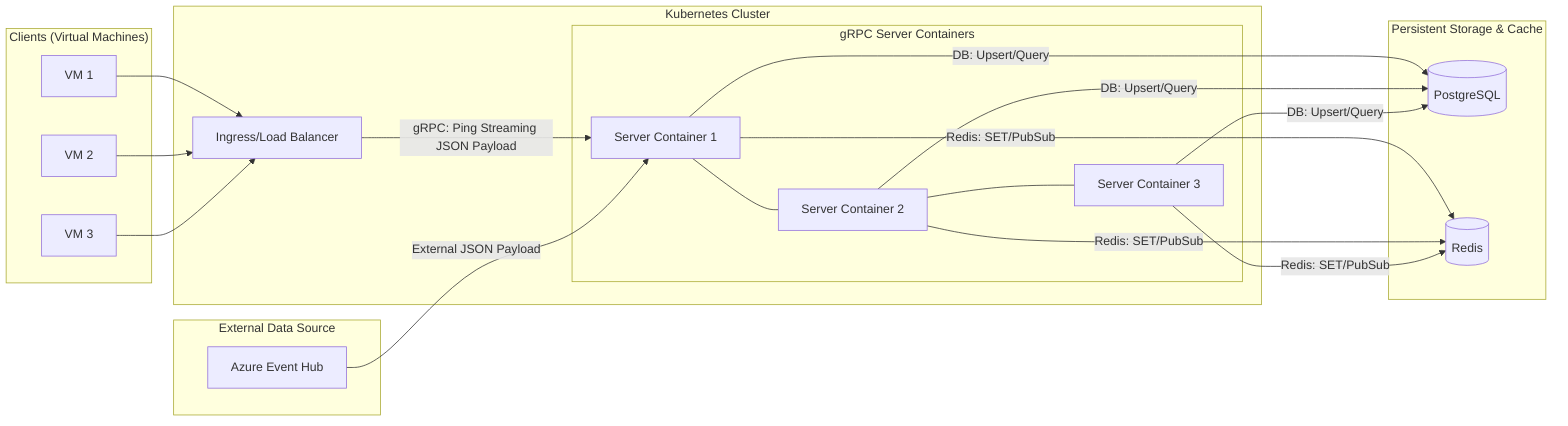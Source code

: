 graph LR
    %% Clients Subgraph
    subgraph "Clients (Virtual Machines)"
      VM1[VM 1]
      VM2[VM 2]
      VM3[VM 3]
    end

    %% Kubernetes Cluster Subgraph with Ingress Load Balancer and 3 server containers
    subgraph "Kubernetes Cluster"
      LB[Ingress/Load Balancer]
      subgraph "gRPC Server Containers"
        S1[Server Container 1]
        S2[Server Container 2]
        S3[Server Container 3]
      end
    end

    %% Persistent Storage & Cache Subgraph
    subgraph "Persistent Storage & Cache"
      PG[(PostgreSQL)]
      R[(Redis)]
    end

    %% External Data Source Subgraph
    subgraph "External Data Source"
      EH[Azure Event Hub]
    end

    %% Arrows: Clients connect to the Load Balancer (inside the K8s cluster)
    VM1 --> LB
    VM2 --> LB
    VM3 --> LB

    %% Load Balancer routes traffic to one of the server containers
    LB -->|gRPC: Ping Streaming JSON Payload| S1

    %% External Data Source sends events to a server container
    EH -->|External JSON Payload| S1

    %% All Server Containers interact with Persistent Storage & Cache
    S1 -->|DB: Upsert/Query| PG
    S2 -->|DB: Upsert/Query| PG
    S3 -->|DB: Upsert/Query| PG

    S1 -->|Redis: SET/PubSub| R
    S2 -->|Redis: SET/PubSub| R
    S3 -->|Redis: SET/PubSub| R

    %% Optional inter-container communication for coordination
    S1 --- S2
    S2 --- S3